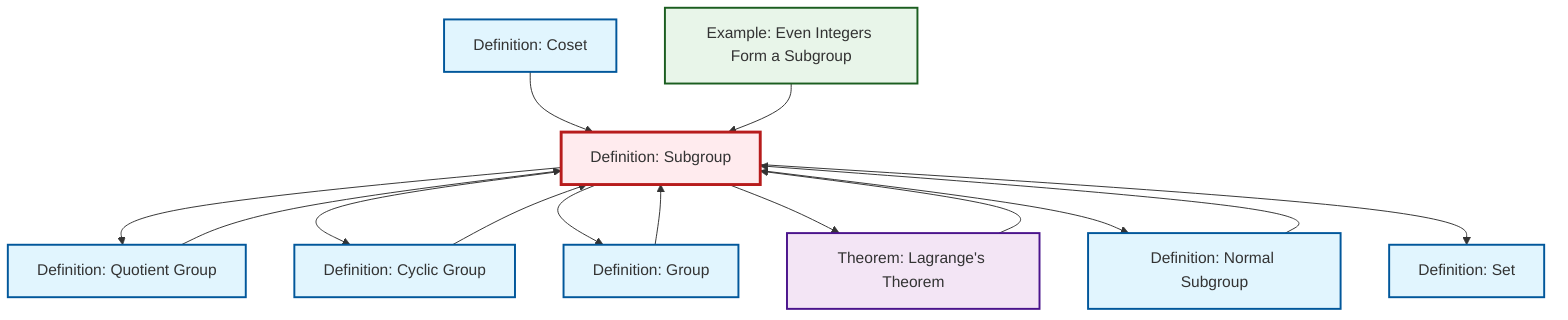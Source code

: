 graph TD
    classDef definition fill:#e1f5fe,stroke:#01579b,stroke-width:2px
    classDef theorem fill:#f3e5f5,stroke:#4a148c,stroke-width:2px
    classDef axiom fill:#fff3e0,stroke:#e65100,stroke-width:2px
    classDef example fill:#e8f5e9,stroke:#1b5e20,stroke-width:2px
    classDef current fill:#ffebee,stroke:#b71c1c,stroke-width:3px
    def-set["Definition: Set"]:::definition
    def-subgroup["Definition: Subgroup"]:::definition
    def-quotient-group["Definition: Quotient Group"]:::definition
    ex-even-integers-subgroup["Example: Even Integers Form a Subgroup"]:::example
    thm-lagrange["Theorem: Lagrange's Theorem"]:::theorem
    def-coset["Definition: Coset"]:::definition
    def-cyclic-group["Definition: Cyclic Group"]:::definition
    def-group["Definition: Group"]:::definition
    def-normal-subgroup["Definition: Normal Subgroup"]:::definition
    def-subgroup --> def-quotient-group
    def-subgroup --> def-cyclic-group
    def-coset --> def-subgroup
    def-group --> def-subgroup
    def-quotient-group --> def-subgroup
    def-subgroup --> def-group
    def-subgroup --> thm-lagrange
    def-cyclic-group --> def-subgroup
    def-normal-subgroup --> def-subgroup
    def-subgroup --> def-normal-subgroup
    def-subgroup --> def-set
    ex-even-integers-subgroup --> def-subgroup
    thm-lagrange --> def-subgroup
    class def-subgroup current